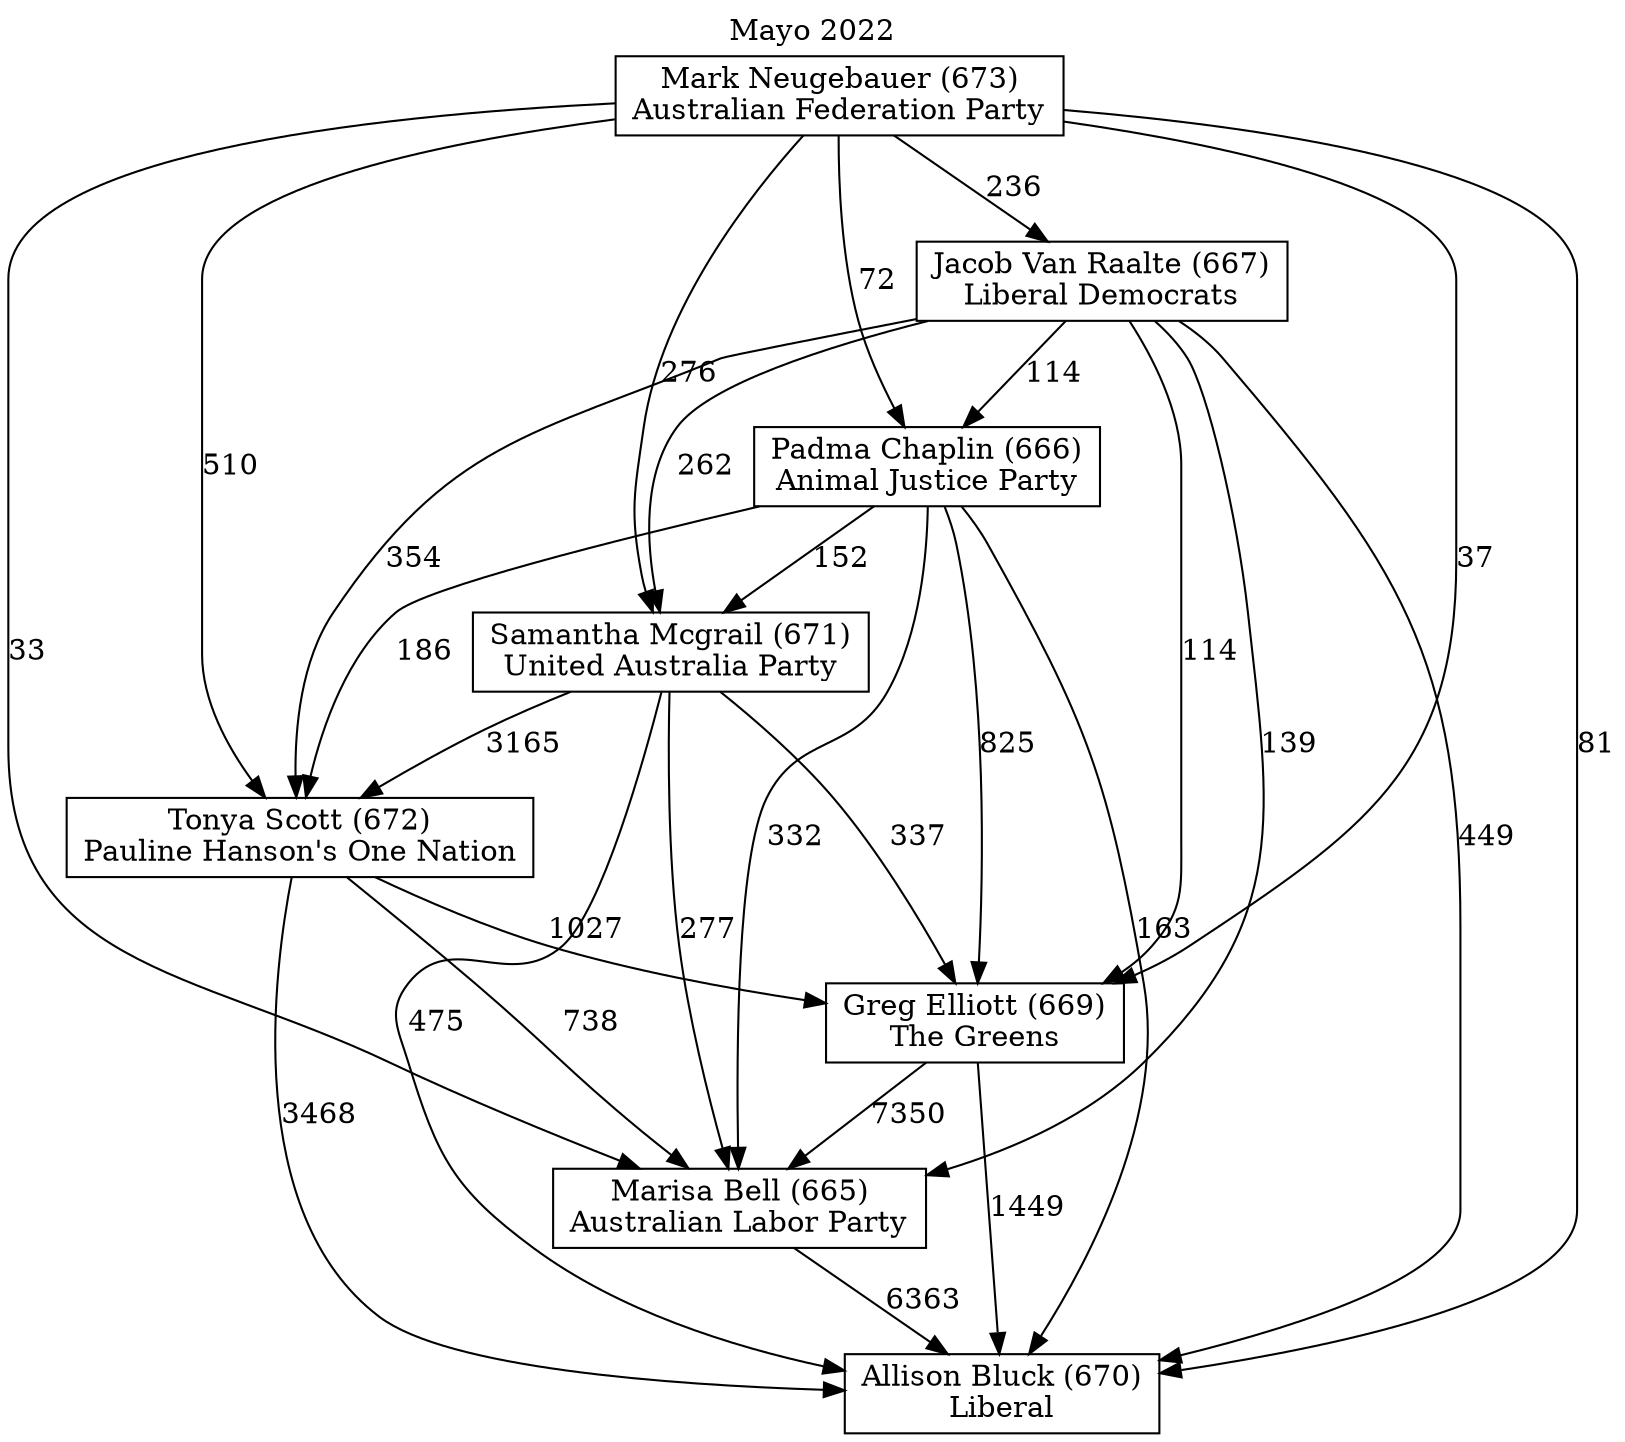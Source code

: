 // House preference flow
digraph "Allison Bluck (670)_Mayo_2022" {
	graph [label="Mayo 2022" labelloc=t mclimit=10]
	node [shape=box]
	"Allison Bluck (670)" [label="Allison Bluck (670)
Liberal"]
	"Marisa Bell (665)" [label="Marisa Bell (665)
Australian Labor Party"]
	"Greg Elliott (669)" [label="Greg Elliott (669)
The Greens"]
	"Tonya Scott (672)" [label="Tonya Scott (672)
Pauline Hanson's One Nation"]
	"Samantha Mcgrail (671)" [label="Samantha Mcgrail (671)
United Australia Party"]
	"Padma Chaplin (666)" [label="Padma Chaplin (666)
Animal Justice Party"]
	"Jacob Van Raalte (667)" [label="Jacob Van Raalte (667)
Liberal Democrats"]
	"Mark Neugebauer (673)" [label="Mark Neugebauer (673)
Australian Federation Party"]
	"Marisa Bell (665)" -> "Allison Bluck (670)" [label=6363]
	"Greg Elliott (669)" -> "Marisa Bell (665)" [label=7350]
	"Tonya Scott (672)" -> "Greg Elliott (669)" [label=1027]
	"Samantha Mcgrail (671)" -> "Tonya Scott (672)" [label=3165]
	"Padma Chaplin (666)" -> "Samantha Mcgrail (671)" [label=152]
	"Jacob Van Raalte (667)" -> "Padma Chaplin (666)" [label=114]
	"Mark Neugebauer (673)" -> "Jacob Van Raalte (667)" [label=236]
	"Greg Elliott (669)" -> "Allison Bluck (670)" [label=1449]
	"Tonya Scott (672)" -> "Allison Bluck (670)" [label=3468]
	"Samantha Mcgrail (671)" -> "Allison Bluck (670)" [label=475]
	"Padma Chaplin (666)" -> "Allison Bluck (670)" [label=163]
	"Jacob Van Raalte (667)" -> "Allison Bluck (670)" [label=449]
	"Mark Neugebauer (673)" -> "Allison Bluck (670)" [label=81]
	"Mark Neugebauer (673)" -> "Padma Chaplin (666)" [label=72]
	"Jacob Van Raalte (667)" -> "Samantha Mcgrail (671)" [label=262]
	"Mark Neugebauer (673)" -> "Samantha Mcgrail (671)" [label=276]
	"Padma Chaplin (666)" -> "Tonya Scott (672)" [label=186]
	"Jacob Van Raalte (667)" -> "Tonya Scott (672)" [label=354]
	"Mark Neugebauer (673)" -> "Tonya Scott (672)" [label=510]
	"Samantha Mcgrail (671)" -> "Greg Elliott (669)" [label=337]
	"Padma Chaplin (666)" -> "Greg Elliott (669)" [label=825]
	"Jacob Van Raalte (667)" -> "Greg Elliott (669)" [label=114]
	"Mark Neugebauer (673)" -> "Greg Elliott (669)" [label=37]
	"Tonya Scott (672)" -> "Marisa Bell (665)" [label=738]
	"Samantha Mcgrail (671)" -> "Marisa Bell (665)" [label=277]
	"Padma Chaplin (666)" -> "Marisa Bell (665)" [label=332]
	"Jacob Van Raalte (667)" -> "Marisa Bell (665)" [label=139]
	"Mark Neugebauer (673)" -> "Marisa Bell (665)" [label=33]
}
